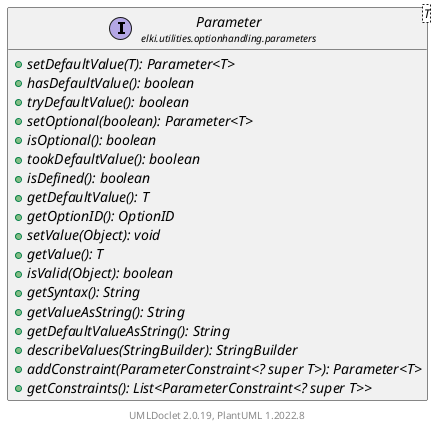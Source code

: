 @startuml
    remove .*\.(Instance|Par|Parameterizer|Factory)$
    set namespaceSeparator none
    hide empty fields
    hide empty methods

    interface "<size:14>Parameter\n<size:10>elki.utilities.optionhandling.parameters" as elki.utilities.optionhandling.parameters.Parameter<T> [[Parameter.html]] {
        {abstract} +setDefaultValue(T): Parameter<T>
        {abstract} +hasDefaultValue(): boolean
        {abstract} +tryDefaultValue(): boolean
        {abstract} +setOptional(boolean): Parameter<T>
        {abstract} +isOptional(): boolean
        {abstract} +tookDefaultValue(): boolean
        {abstract} +isDefined(): boolean
        {abstract} +getDefaultValue(): T
        {abstract} +getOptionID(): OptionID
        {abstract} +setValue(Object): void
        {abstract} +getValue(): T
        {abstract} +isValid(Object): boolean
        {abstract} +getSyntax(): String
        {abstract} +getValueAsString(): String
        {abstract} +getDefaultValueAsString(): String
        {abstract} +describeValues(StringBuilder): StringBuilder
        {abstract} +addConstraint(ParameterConstraint<? super T>): Parameter<T>
        {abstract} +getConstraints(): List<ParameterConstraint<? super T>>
    }

    center footer UMLDoclet 2.0.19, PlantUML 1.2022.8
@enduml
